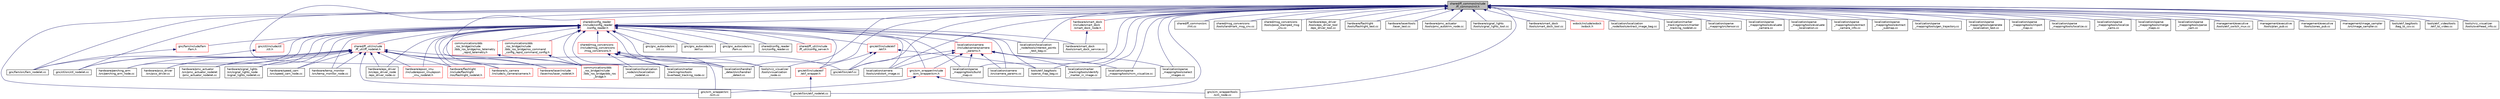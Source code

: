 digraph "shared/ff_common/include/ff_common/init.h"
{
 // LATEX_PDF_SIZE
  edge [fontname="Helvetica",fontsize="10",labelfontname="Helvetica",labelfontsize="10"];
  node [fontname="Helvetica",fontsize="10",shape=record];
  Node1 [label="shared/ff_common/include\l/ff_common/init.h",height=0.2,width=0.4,color="black", fillcolor="grey75", style="filled", fontcolor="black",tooltip=" "];
  Node1 -> Node2 [dir="back",color="midnightblue",fontsize="10",style="solid",fontname="Helvetica"];
  Node2 [label="shared/config_reader\l/include/config_reader\l/config_reader.h",height=0.2,width=0.4,color="red", fillcolor="white", style="filled",URL="$config__reader_8h.html",tooltip=" "];
  Node2 -> Node3 [dir="back",color="midnightblue",fontsize="10",style="solid",fontname="Helvetica"];
  Node3 [label="shared/config_reader\l/src/config_reader.cc",height=0.2,width=0.4,color="black", fillcolor="white", style="filled",URL="$config__reader_8cc.html",tooltip=" "];
  Node2 -> Node4 [dir="back",color="midnightblue",fontsize="10",style="solid",fontname="Helvetica"];
  Node4 [label="shared/ff_util/include\l/ff_util/config_server.h",height=0.2,width=0.4,color="red", fillcolor="white", style="filled",URL="$config__server_8h.html",tooltip=" "];
  Node2 -> Node22 [dir="back",color="midnightblue",fontsize="10",style="solid",fontname="Helvetica"];
  Node22 [label="shared/ff_util/include\l/ff_util/ff_nodelet.h",height=0.2,width=0.4,color="red", fillcolor="white", style="filled",URL="$ff__nodelet_8h.html",tooltip=" "];
  Node22 -> Node32 [dir="back",color="midnightblue",fontsize="10",style="solid",fontname="Helvetica"];
  Node32 [label="hardware/eps_driver\l/src/eps_driver_node\l/eps_driver_node.cc",height=0.2,width=0.4,color="black", fillcolor="white", style="filled",URL="$eps__driver__node_8cc.html",tooltip=" "];
  Node22 -> Node33 [dir="back",color="midnightblue",fontsize="10",style="solid",fontname="Helvetica"];
  Node33 [label="hardware/epson_imu\l/include/epson_imu/epson\l_imu_nodelet.h",height=0.2,width=0.4,color="red", fillcolor="white", style="filled",URL="$epson__imu__nodelet_8h.html",tooltip=" "];
  Node22 -> Node35 [dir="back",color="midnightblue",fontsize="10",style="solid",fontname="Helvetica"];
  Node35 [label="hardware/flashlight\l/include/flashlight\l/ros/flashlight_nodelet.h",height=0.2,width=0.4,color="red", fillcolor="white", style="filled",URL="$flashlight__nodelet_8h.html",tooltip=" "];
  Node22 -> Node37 [dir="back",color="midnightblue",fontsize="10",style="solid",fontname="Helvetica"];
  Node37 [label="hardware/is_camera\l/include/is_camera/camera.h",height=0.2,width=0.4,color="red", fillcolor="white", style="filled",URL="$camera_8h.html",tooltip=" "];
  Node22 -> Node39 [dir="back",color="midnightblue",fontsize="10",style="solid",fontname="Helvetica"];
  Node39 [label="hardware/laser/include\l/laser/ros/laser_nodelet.h",height=0.2,width=0.4,color="red", fillcolor="white", style="filled",URL="$laser__nodelet_8h.html",tooltip=" "];
  Node22 -> Node41 [dir="back",color="midnightblue",fontsize="10",style="solid",fontname="Helvetica"];
  Node41 [label="hardware/perching_arm\l/src/perching_arm_node.cc",height=0.2,width=0.4,color="black", fillcolor="white", style="filled",URL="$perching__arm__node_8cc.html",tooltip=" "];
  Node22 -> Node42 [dir="back",color="midnightblue",fontsize="10",style="solid",fontname="Helvetica"];
  Node42 [label="hardware/pico_driver\l/src/pico_driver.cc",height=0.2,width=0.4,color="black", fillcolor="white", style="filled",URL="$pico__driver_8cc.html",tooltip=" "];
  Node22 -> Node43 [dir="back",color="midnightblue",fontsize="10",style="solid",fontname="Helvetica"];
  Node43 [label="hardware/pmc_actuator\l/src/pmc_actuator_nodelet\l/pmc_actuator_nodelet.cc",height=0.2,width=0.4,color="black", fillcolor="white", style="filled",URL="$pmc__actuator__nodelet_8cc.html",tooltip=" "];
  Node22 -> Node44 [dir="back",color="midnightblue",fontsize="10",style="solid",fontname="Helvetica"];
  Node44 [label="hardware/signal_lights\l/src/signal_lights_node\l/signal_lights_nodelet.cc",height=0.2,width=0.4,color="black", fillcolor="white", style="filled",URL="$signal__lights__nodelet_8cc.html",tooltip=" "];
  Node22 -> Node45 [dir="back",color="midnightblue",fontsize="10",style="solid",fontname="Helvetica"];
  Node45 [label="hardware/speed_cam\l/src/speed_cam_node.cc",height=0.2,width=0.4,color="black", fillcolor="white", style="filled",URL="$speed__cam__node_8cc.html",tooltip=" "];
  Node22 -> Node46 [dir="back",color="midnightblue",fontsize="10",style="solid",fontname="Helvetica"];
  Node46 [label="hardware/temp_monitor\l/src/temp_monitor_node.cc",height=0.2,width=0.4,color="black", fillcolor="white", style="filled",URL="$temp__monitor__node_8cc.html",tooltip=" "];
  Node22 -> Node48 [dir="back",color="midnightblue",fontsize="10",style="solid",fontname="Helvetica"];
  Node48 [label="gnc/ctl/src/ctl_nodelet.cc",height=0.2,width=0.4,color="black", fillcolor="white", style="filled",URL="$ctl__nodelet_8cc.html",tooltip=" "];
  Node22 -> Node49 [dir="back",color="midnightblue",fontsize="10",style="solid",fontname="Helvetica"];
  Node49 [label="gnc/ekf/src/ekf_nodelet.cc",height=0.2,width=0.4,color="black", fillcolor="white", style="filled",URL="$ekf__nodelet_8cc.html",tooltip=" "];
  Node22 -> Node50 [dir="back",color="midnightblue",fontsize="10",style="solid",fontname="Helvetica"];
  Node50 [label="gnc/fam/src/fam_nodelet.cc",height=0.2,width=0.4,color="black", fillcolor="white", style="filled",URL="$fam__nodelet_8cc.html",tooltip=" "];
  Node22 -> Node54 [dir="back",color="midnightblue",fontsize="10",style="solid",fontname="Helvetica"];
  Node54 [label="communications/dds\l_ros_bridge/include\l/dds_ros_bridge/dds_ros\l_bridge.h",height=0.2,width=0.4,color="red", fillcolor="white", style="filled",URL="$dds__ros__bridge_8h.html",tooltip=" "];
  Node22 -> Node56 [dir="back",color="midnightblue",fontsize="10",style="solid",fontname="Helvetica"];
  Node56 [label="localization/handrail\l_detect/src/handrail\l_detect.cc",height=0.2,width=0.4,color="black", fillcolor="white", style="filled",URL="$handrail__detect_8cc.html",tooltip=" "];
  Node2 -> Node125 [dir="back",color="midnightblue",fontsize="10",style="solid",fontname="Helvetica"];
  Node125 [label="shared/msg_conversions\l/include/msg_conversions\l/msg_conversions.h",height=0.2,width=0.4,color="red", fillcolor="white", style="filled",URL="$msg__conversions_8h.html",tooltip=" "];
  Node125 -> Node129 [dir="back",color="midnightblue",fontsize="10",style="solid",fontname="Helvetica"];
  Node129 [label="gnc/ekf/src/ekf.cc",height=0.2,width=0.4,color="black", fillcolor="white", style="filled",URL="$ekf_2src_2ekf_8cc.html",tooltip=" "];
  Node125 -> Node132 [dir="back",color="midnightblue",fontsize="10",style="solid",fontname="Helvetica"];
  Node132 [label="gnc/sim_wrapper/src\l/sim.cc",height=0.2,width=0.4,color="black", fillcolor="white", style="filled",URL="$sim__wrapper_2src_2sim_8cc.html",tooltip=" "];
  Node125 -> Node56 [dir="back",color="midnightblue",fontsize="10",style="solid",fontname="Helvetica"];
  Node125 -> Node60 [dir="back",color="midnightblue",fontsize="10",style="solid",fontname="Helvetica"];
  Node60 [label="localization/localization\l_node/src/localization\l_nodelet.cc",height=0.2,width=0.4,color="black", fillcolor="white", style="filled",URL="$localization__nodelet_8cc.html",tooltip=" "];
  Node125 -> Node135 [dir="back",color="midnightblue",fontsize="10",style="solid",fontname="Helvetica"];
  Node135 [label="localization/marker\l_tracking/ros/tools\l/overhead_tracking_node.cc",height=0.2,width=0.4,color="black", fillcolor="white", style="filled",URL="$overhead__tracking__node_8cc.html",tooltip=" "];
  Node125 -> Node152 [dir="back",color="midnightblue",fontsize="10",style="solid",fontname="Helvetica"];
  Node152 [label="tools/rviz_visualizer\l/tools/visualization\l_node.cc",height=0.2,width=0.4,color="black", fillcolor="white", style="filled",URL="$visualization__node_8cc.html",tooltip=" "];
  Node2 -> Node32 [dir="back",color="midnightblue",fontsize="10",style="solid",fontname="Helvetica"];
  Node2 -> Node33 [dir="back",color="midnightblue",fontsize="10",style="solid",fontname="Helvetica"];
  Node2 -> Node35 [dir="back",color="midnightblue",fontsize="10",style="solid",fontname="Helvetica"];
  Node2 -> Node37 [dir="back",color="midnightblue",fontsize="10",style="solid",fontname="Helvetica"];
  Node2 -> Node39 [dir="back",color="midnightblue",fontsize="10",style="solid",fontname="Helvetica"];
  Node2 -> Node41 [dir="back",color="midnightblue",fontsize="10",style="solid",fontname="Helvetica"];
  Node2 -> Node42 [dir="back",color="midnightblue",fontsize="10",style="solid",fontname="Helvetica"];
  Node2 -> Node43 [dir="back",color="midnightblue",fontsize="10",style="solid",fontname="Helvetica"];
  Node2 -> Node44 [dir="back",color="midnightblue",fontsize="10",style="solid",fontname="Helvetica"];
  Node2 -> Node153 [dir="back",color="midnightblue",fontsize="10",style="solid",fontname="Helvetica"];
  Node153 [label="hardware/smart_dock\l/tools/smart_dock_service.cc",height=0.2,width=0.4,color="black", fillcolor="white", style="filled",URL="$smart__dock__service_8cc.html",tooltip=" "];
  Node2 -> Node45 [dir="back",color="midnightblue",fontsize="10",style="solid",fontname="Helvetica"];
  Node2 -> Node46 [dir="back",color="midnightblue",fontsize="10",style="solid",fontname="Helvetica"];
  Node2 -> Node154 [dir="back",color="midnightblue",fontsize="10",style="solid",fontname="Helvetica"];
  Node154 [label="gnc/ctl/include/ctl\l/ctl.h",height=0.2,width=0.4,color="red", fillcolor="white", style="filled",URL="$ctl_2include_2ctl_2ctl_8h.html",tooltip=" "];
  Node154 -> Node48 [dir="back",color="midnightblue",fontsize="10",style="solid",fontname="Helvetica"];
  Node2 -> Node155 [dir="back",color="midnightblue",fontsize="10",style="solid",fontname="Helvetica"];
  Node155 [label="gnc/ekf/include/ekf\l/ekf.h",height=0.2,width=0.4,color="red", fillcolor="white", style="filled",URL="$ekf_2include_2ekf_2ekf_8h.html",tooltip=" "];
  Node155 -> Node156 [dir="back",color="midnightblue",fontsize="10",style="solid",fontname="Helvetica"];
  Node156 [label="gnc/ekf/include/ekf\l/ekf_wrapper.h",height=0.2,width=0.4,color="red", fillcolor="white", style="filled",URL="$ekf__wrapper_8h.html",tooltip=" "];
  Node156 -> Node49 [dir="back",color="midnightblue",fontsize="10",style="solid",fontname="Helvetica"];
  Node155 -> Node129 [dir="back",color="midnightblue",fontsize="10",style="solid",fontname="Helvetica"];
  Node155 -> Node164 [dir="back",color="midnightblue",fontsize="10",style="solid",fontname="Helvetica"];
  Node164 [label="tools/ekf_bag/tools\l/sparse_map_bag.cc",height=0.2,width=0.4,color="black", fillcolor="white", style="filled",URL="$sparse__map__bag_8cc.html",tooltip=" "];
  Node2 -> Node156 [dir="back",color="midnightblue",fontsize="10",style="solid",fontname="Helvetica"];
  Node2 -> Node165 [dir="back",color="midnightblue",fontsize="10",style="solid",fontname="Helvetica"];
  Node165 [label="gnc/fam/include/fam\l/fam.h",height=0.2,width=0.4,color="red", fillcolor="white", style="filled",URL="$fam_2include_2fam_2fam_8h.html",tooltip=" "];
  Node165 -> Node50 [dir="back",color="midnightblue",fontsize="10",style="solid",fontname="Helvetica"];
  Node2 -> Node166 [dir="back",color="midnightblue",fontsize="10",style="solid",fontname="Helvetica"];
  Node166 [label="gnc/gnc_autocode/src\l/ctl.cc",height=0.2,width=0.4,color="black", fillcolor="white", style="filled",URL="$gnc__autocode_2src_2ctl_8cc.html",tooltip=" "];
  Node2 -> Node167 [dir="back",color="midnightblue",fontsize="10",style="solid",fontname="Helvetica"];
  Node167 [label="gnc/gnc_autocode/src\l/ekf.cc",height=0.2,width=0.4,color="black", fillcolor="white", style="filled",URL="$gnc__autocode_2src_2ekf_8cc.html",tooltip=" "];
  Node2 -> Node168 [dir="back",color="midnightblue",fontsize="10",style="solid",fontname="Helvetica"];
  Node168 [label="gnc/gnc_autocode/src\l/fam.cc",height=0.2,width=0.4,color="black", fillcolor="white", style="filled",URL="$gnc__autocode_2src_2fam_8cc.html",tooltip=" "];
  Node2 -> Node169 [dir="back",color="midnightblue",fontsize="10",style="solid",fontname="Helvetica"];
  Node169 [label="gnc/sim_wrapper/include\l/sim_wrapper/sim.h",height=0.2,width=0.4,color="red", fillcolor="white", style="filled",URL="$sim__wrapper_2include_2sim__wrapper_2sim_8h.html",tooltip=" "];
  Node169 -> Node132 [dir="back",color="midnightblue",fontsize="10",style="solid",fontname="Helvetica"];
  Node169 -> Node170 [dir="back",color="midnightblue",fontsize="10",style="solid",fontname="Helvetica"];
  Node170 [label="gnc/sim_wrapper/tools\l/sim_node.cc",height=0.2,width=0.4,color="black", fillcolor="white", style="filled",URL="$sim__node_8cc.html",tooltip=" "];
  Node2 -> Node54 [dir="back",color="midnightblue",fontsize="10",style="solid",fontname="Helvetica"];
  Node2 -> Node171 [dir="back",color="midnightblue",fontsize="10",style="solid",fontname="Helvetica"];
  Node171 [label="communications/dds\l_ros_bridge/include\l/dds_ros_bridge/ros_command\l_config_rapid_command_config.h",height=0.2,width=0.4,color="red", fillcolor="white", style="filled",URL="$ros__command__config__rapid__command__config_8h.html",tooltip=" "];
  Node171 -> Node54 [dir="back",color="midnightblue",fontsize="10",style="solid",fontname="Helvetica"];
  Node2 -> Node173 [dir="back",color="midnightblue",fontsize="10",style="solid",fontname="Helvetica"];
  Node173 [label="communications/dds\l_ros_bridge/include\l/dds_ros_bridge/ros_telemetry\l_rapid_telemetry.h",height=0.2,width=0.4,color="red", fillcolor="white", style="filled",URL="$ros__telemetry__rapid__telemetry_8h.html",tooltip=" "];
  Node173 -> Node54 [dir="back",color="midnightblue",fontsize="10",style="solid",fontname="Helvetica"];
  Node2 -> Node175 [dir="back",color="midnightblue",fontsize="10",style="solid",fontname="Helvetica"];
  Node175 [label="localization/camera\l/include/camera/camera\l_params.h",height=0.2,width=0.4,color="red", fillcolor="white", style="filled",URL="$camera__params_8h.html",tooltip=" "];
  Node175 -> Node129 [dir="back",color="midnightblue",fontsize="10",style="solid",fontname="Helvetica"];
  Node175 -> Node169 [dir="back",color="midnightblue",fontsize="10",style="solid",fontname="Helvetica"];
  Node175 -> Node206 [dir="back",color="midnightblue",fontsize="10",style="solid",fontname="Helvetica"];
  Node206 [label="localization/camera\l/src/camera_params.cc",height=0.2,width=0.4,color="black", fillcolor="white", style="filled",URL="$camera__params_8cc.html",tooltip=" "];
  Node175 -> Node208 [dir="back",color="midnightblue",fontsize="10",style="solid",fontname="Helvetica"];
  Node208 [label="localization/camera\l/tools/undistort_image.cc",height=0.2,width=0.4,color="black", fillcolor="white", style="filled",URL="$undistort__image_8cc.html",tooltip=" "];
  Node175 -> Node216 [dir="back",color="midnightblue",fontsize="10",style="solid",fontname="Helvetica"];
  Node216 [label="localization/marker\l_tracking/tools/identify\l_marker_in_image.cc",height=0.2,width=0.4,color="black", fillcolor="white", style="filled",URL="$identify__marker__in__image_8cc.html",tooltip=" "];
  Node175 -> Node187 [dir="back",color="midnightblue",fontsize="10",style="solid",fontname="Helvetica"];
  Node187 [label="localization/sparse\l_mapping/tools/build\l_map.cc",height=0.2,width=0.4,color="black", fillcolor="white", style="filled",URL="$build__map_8cc.html",tooltip=" "];
  Node175 -> Node197 [dir="back",color="midnightblue",fontsize="10",style="solid",fontname="Helvetica"];
  Node197 [label="localization/sparse\l_mapping/tools/nvm_visualize.cc",height=0.2,width=0.4,color="black", fillcolor="white", style="filled",URL="$nvm__visualize_8cc.html",tooltip=" "];
  Node175 -> Node199 [dir="back",color="midnightblue",fontsize="10",style="solid",fontname="Helvetica"];
  Node199 [label="localization/sparse\l_mapping/tools/select\l_images.cc",height=0.2,width=0.4,color="black", fillcolor="white", style="filled",URL="$select__images_8cc.html",tooltip=" "];
  Node2 -> Node206 [dir="back",color="midnightblue",fontsize="10",style="solid",fontname="Helvetica"];
  Node2 -> Node208 [dir="back",color="midnightblue",fontsize="10",style="solid",fontname="Helvetica"];
  Node2 -> Node56 [dir="back",color="midnightblue",fontsize="10",style="solid",fontname="Helvetica"];
  Node2 -> Node221 [dir="back",color="midnightblue",fontsize="10",style="solid",fontname="Helvetica"];
  Node221 [label="localization/localization\l_node/tools/interest_points\l_test_bag.cc",height=0.2,width=0.4,color="black", fillcolor="white", style="filled",URL="$interest__points__test__bag_8cc.html",tooltip=" "];
  Node2 -> Node135 [dir="back",color="midnightblue",fontsize="10",style="solid",fontname="Helvetica"];
  Node2 -> Node187 [dir="back",color="midnightblue",fontsize="10",style="solid",fontname="Helvetica"];
  Node2 -> Node164 [dir="back",color="midnightblue",fontsize="10",style="solid",fontname="Helvetica"];
  Node2 -> Node152 [dir="back",color="midnightblue",fontsize="10",style="solid",fontname="Helvetica"];
  Node1 -> Node246 [dir="back",color="midnightblue",fontsize="10",style="solid",fontname="Helvetica"];
  Node246 [label="shared/ff_common/src\l/init.cc",height=0.2,width=0.4,color="black", fillcolor="white", style="filled",URL="$init_8cc.html",tooltip=" "];
  Node1 -> Node247 [dir="back",color="midnightblue",fontsize="10",style="solid",fontname="Helvetica"];
  Node247 [label="shared/msg_conversions\l/tools/landmark_msg_cnv.cc",height=0.2,width=0.4,color="black", fillcolor="white", style="filled",URL="$landmark__msg__cnv_8cc.html",tooltip=" "];
  Node1 -> Node248 [dir="back",color="midnightblue",fontsize="10",style="solid",fontname="Helvetica"];
  Node248 [label="shared/msg_conversions\l/tools/pose_stamped_msg\l_cnv.cc",height=0.2,width=0.4,color="black", fillcolor="white", style="filled",URL="$pose__stamped__msg__cnv_8cc.html",tooltip=" "];
  Node1 -> Node249 [dir="back",color="midnightblue",fontsize="10",style="solid",fontname="Helvetica"];
  Node249 [label="hardware/eps_driver\l/tools/eps_driver_tool\l/eps_driver_tool.cc",height=0.2,width=0.4,color="black", fillcolor="white", style="filled",URL="$eps__driver__tool_8cc.html",tooltip=" "];
  Node1 -> Node250 [dir="back",color="midnightblue",fontsize="10",style="solid",fontname="Helvetica"];
  Node250 [label="hardware/flashlight\l/tools/flashlight_test.cc",height=0.2,width=0.4,color="black", fillcolor="white", style="filled",URL="$flashlight__test_8cc.html",tooltip=" "];
  Node1 -> Node251 [dir="back",color="midnightblue",fontsize="10",style="solid",fontname="Helvetica"];
  Node251 [label="hardware/laser/tools\l/laser_test.cc",height=0.2,width=0.4,color="black", fillcolor="white", style="filled",URL="$laser__test_8cc.html",tooltip=" "];
  Node1 -> Node252 [dir="back",color="midnightblue",fontsize="10",style="solid",fontname="Helvetica"];
  Node252 [label="hardware/pmc_actuator\l/tools/pmc_autotrim_node.cc",height=0.2,width=0.4,color="black", fillcolor="white", style="filled",URL="$pmc__autotrim__node_8cc.html",tooltip=" "];
  Node1 -> Node253 [dir="back",color="midnightblue",fontsize="10",style="solid",fontname="Helvetica"];
  Node253 [label="hardware/signal_lights\l/tools/signal_lights_tool.cc",height=0.2,width=0.4,color="black", fillcolor="white", style="filled",URL="$signal__lights__tool_8cc.html",tooltip=" "];
  Node1 -> Node254 [dir="back",color="midnightblue",fontsize="10",style="solid",fontname="Helvetica"];
  Node254 [label="hardware/smart_dock\l/include/smart_dock\l/smart_dock_node.h",height=0.2,width=0.4,color="red", fillcolor="white", style="filled",URL="$smart__dock__node_8h.html",tooltip=" "];
  Node254 -> Node153 [dir="back",color="midnightblue",fontsize="10",style="solid",fontname="Helvetica"];
  Node1 -> Node256 [dir="back",color="midnightblue",fontsize="10",style="solid",fontname="Helvetica"];
  Node256 [label="hardware/smart_dock\l/tools/smart_dock_tool.cc",height=0.2,width=0.4,color="black", fillcolor="white", style="filled",URL="$smart__dock__tool_8cc.html",tooltip=" "];
  Node1 -> Node257 [dir="back",color="midnightblue",fontsize="10",style="solid",fontname="Helvetica"];
  Node257 [label="wdock/include/wdock\l/wdock.h",height=0.2,width=0.4,color="red", fillcolor="white", style="filled",URL="$wdock_8h.html",tooltip=" "];
  Node1 -> Node48 [dir="back",color="midnightblue",fontsize="10",style="solid",fontname="Helvetica"];
  Node1 -> Node129 [dir="back",color="midnightblue",fontsize="10",style="solid",fontname="Helvetica"];
  Node1 -> Node49 [dir="back",color="midnightblue",fontsize="10",style="solid",fontname="Helvetica"];
  Node1 -> Node50 [dir="back",color="midnightblue",fontsize="10",style="solid",fontname="Helvetica"];
  Node1 -> Node132 [dir="back",color="midnightblue",fontsize="10",style="solid",fontname="Helvetica"];
  Node1 -> Node170 [dir="back",color="midnightblue",fontsize="10",style="solid",fontname="Helvetica"];
  Node1 -> Node208 [dir="back",color="midnightblue",fontsize="10",style="solid",fontname="Helvetica"];
  Node1 -> Node56 [dir="back",color="midnightblue",fontsize="10",style="solid",fontname="Helvetica"];
  Node1 -> Node60 [dir="back",color="midnightblue",fontsize="10",style="solid",fontname="Helvetica"];
  Node1 -> Node260 [dir="back",color="midnightblue",fontsize="10",style="solid",fontname="Helvetica"];
  Node260 [label="localization/localization\l_node/tools/extract_image_bag.cc",height=0.2,width=0.4,color="black", fillcolor="white", style="filled",URL="$extract__image__bag_8cc.html",tooltip=" "];
  Node1 -> Node221 [dir="back",color="midnightblue",fontsize="10",style="solid",fontname="Helvetica"];
  Node1 -> Node62 [dir="back",color="midnightblue",fontsize="10",style="solid",fontname="Helvetica"];
  Node62 [label="localization/marker\l_tracking/ros/src/marker\l_tracking_nodelet.cc",height=0.2,width=0.4,color="black", fillcolor="white", style="filled",URL="$marker__tracking__nodelet_8cc.html",tooltip=" "];
  Node1 -> Node135 [dir="back",color="midnightblue",fontsize="10",style="solid",fontname="Helvetica"];
  Node1 -> Node216 [dir="back",color="midnightblue",fontsize="10",style="solid",fontname="Helvetica"];
  Node1 -> Node182 [dir="back",color="midnightblue",fontsize="10",style="solid",fontname="Helvetica"];
  Node182 [label="localization/sparse\l_mapping/src/tensor.cc",height=0.2,width=0.4,color="black", fillcolor="white", style="filled",URL="$tensor_8cc.html",tooltip=" "];
  Node1 -> Node187 [dir="back",color="midnightblue",fontsize="10",style="solid",fontname="Helvetica"];
  Node1 -> Node204 [dir="back",color="midnightblue",fontsize="10",style="solid",fontname="Helvetica"];
  Node204 [label="localization/sparse\l_mapping/tools/evaluate\l_camera.cc",height=0.2,width=0.4,color="black", fillcolor="white", style="filled",URL="$evaluate__camera_8cc.html",tooltip=" "];
  Node1 -> Node188 [dir="back",color="midnightblue",fontsize="10",style="solid",fontname="Helvetica"];
  Node188 [label="localization/sparse\l_mapping/tools/evaluate\l_localization.cc",height=0.2,width=0.4,color="black", fillcolor="white", style="filled",URL="$evaluate__localization_8cc.html",tooltip=" "];
  Node1 -> Node189 [dir="back",color="midnightblue",fontsize="10",style="solid",fontname="Helvetica"];
  Node189 [label="localization/sparse\l_mapping/tools/extract\l_camera_info.cc",height=0.2,width=0.4,color="black", fillcolor="white", style="filled",URL="$extract__camera__info_8cc.html",tooltip=" "];
  Node1 -> Node190 [dir="back",color="midnightblue",fontsize="10",style="solid",fontname="Helvetica"];
  Node190 [label="localization/sparse\l_mapping/tools/extract\l_submap.cc",height=0.2,width=0.4,color="black", fillcolor="white", style="filled",URL="$extract__submap_8cc.html",tooltip=" "];
  Node1 -> Node191 [dir="back",color="midnightblue",fontsize="10",style="solid",fontname="Helvetica"];
  Node191 [label="localization/sparse\l_mapping/tools/gen_trajectory.cc",height=0.2,width=0.4,color="black", fillcolor="white", style="filled",URL="$gen__trajectory_8cc.html",tooltip=" "];
  Node1 -> Node192 [dir="back",color="midnightblue",fontsize="10",style="solid",fontname="Helvetica"];
  Node192 [label="localization/sparse\l_mapping/tools/generate\l_localization_test.cc",height=0.2,width=0.4,color="black", fillcolor="white", style="filled",URL="$generate__localization__test_8cc.html",tooltip=" "];
  Node1 -> Node193 [dir="back",color="midnightblue",fontsize="10",style="solid",fontname="Helvetica"];
  Node193 [label="localization/sparse\l_mapping/tools/import\l_map.cc",height=0.2,width=0.4,color="black", fillcolor="white", style="filled",URL="$import__map_8cc.html",tooltip=" "];
  Node1 -> Node194 [dir="back",color="midnightblue",fontsize="10",style="solid",fontname="Helvetica"];
  Node194 [label="localization/sparse\l_mapping/tools/localize.cc",height=0.2,width=0.4,color="black", fillcolor="white", style="filled",URL="$localize_8cc.html",tooltip=" "];
  Node1 -> Node195 [dir="back",color="midnightblue",fontsize="10",style="solid",fontname="Helvetica"];
  Node195 [label="localization/sparse\l_mapping/tools/localize\l_cams.cc",height=0.2,width=0.4,color="black", fillcolor="white", style="filled",URL="$localize__cams_8cc.html",tooltip=" "];
  Node1 -> Node196 [dir="back",color="midnightblue",fontsize="10",style="solid",fontname="Helvetica"];
  Node196 [label="localization/sparse\l_mapping/tools/merge\l_maps.cc",height=0.2,width=0.4,color="black", fillcolor="white", style="filled",URL="$merge__maps_8cc.html",tooltip=" "];
  Node1 -> Node197 [dir="back",color="midnightblue",fontsize="10",style="solid",fontname="Helvetica"];
  Node1 -> Node198 [dir="back",color="midnightblue",fontsize="10",style="solid",fontname="Helvetica"];
  Node198 [label="localization/sparse\l_mapping/tools/parse\l_cam.cc",height=0.2,width=0.4,color="black", fillcolor="white", style="filled",URL="$parse__cam_8cc.html",tooltip=" "];
  Node1 -> Node199 [dir="back",color="midnightblue",fontsize="10",style="solid",fontname="Helvetica"];
  Node1 -> Node261 [dir="back",color="midnightblue",fontsize="10",style="solid",fontname="Helvetica"];
  Node261 [label="management/executive\l/tools/ekf_switch_mux.cc",height=0.2,width=0.4,color="black", fillcolor="white", style="filled",URL="$ekf__switch__mux_8cc.html",tooltip=" "];
  Node1 -> Node262 [dir="back",color="midnightblue",fontsize="10",style="solid",fontname="Helvetica"];
  Node262 [label="management/executive\l/tools/plan_pub.cc",height=0.2,width=0.4,color="black", fillcolor="white", style="filled",URL="$plan__pub_8cc.html",tooltip=" "];
  Node1 -> Node263 [dir="back",color="midnightblue",fontsize="10",style="solid",fontname="Helvetica"];
  Node263 [label="management/executive\l/tools/zones_pub.cc",height=0.2,width=0.4,color="black", fillcolor="white", style="filled",URL="$zones__pub_8cc.html",tooltip=" "];
  Node1 -> Node91 [dir="back",color="midnightblue",fontsize="10",style="solid",fontname="Helvetica"];
  Node91 [label="management/image_sampler\l/src/image_sampler.cc",height=0.2,width=0.4,color="black", fillcolor="white", style="filled",URL="$image__sampler_8cc.html",tooltip=" "];
  Node1 -> Node160 [dir="back",color="midnightblue",fontsize="10",style="solid",fontname="Helvetica"];
  Node160 [label="tools/ekf_bag/tools\l/bag_to_csv.cc",height=0.2,width=0.4,color="black", fillcolor="white", style="filled",URL="$bag__to__csv_8cc.html",tooltip=" "];
  Node1 -> Node164 [dir="back",color="midnightblue",fontsize="10",style="solid",fontname="Helvetica"];
  Node1 -> Node163 [dir="back",color="midnightblue",fontsize="10",style="solid",fontname="Helvetica"];
  Node163 [label="tools/ekf_video/tools\l/ekf_to_video.cc",height=0.2,width=0.4,color="black", fillcolor="white", style="filled",URL="$ekf__to__video_8cc.html",tooltip=" "];
  Node1 -> Node264 [dir="back",color="midnightblue",fontsize="10",style="solid",fontname="Helvetica"];
  Node264 [label="tools/rviz_visualizer\l/tools/overhead_info.cc",height=0.2,width=0.4,color="black", fillcolor="white", style="filled",URL="$overhead__info_8cc.html",tooltip=" "];
  Node1 -> Node152 [dir="back",color="midnightblue",fontsize="10",style="solid",fontname="Helvetica"];
}
